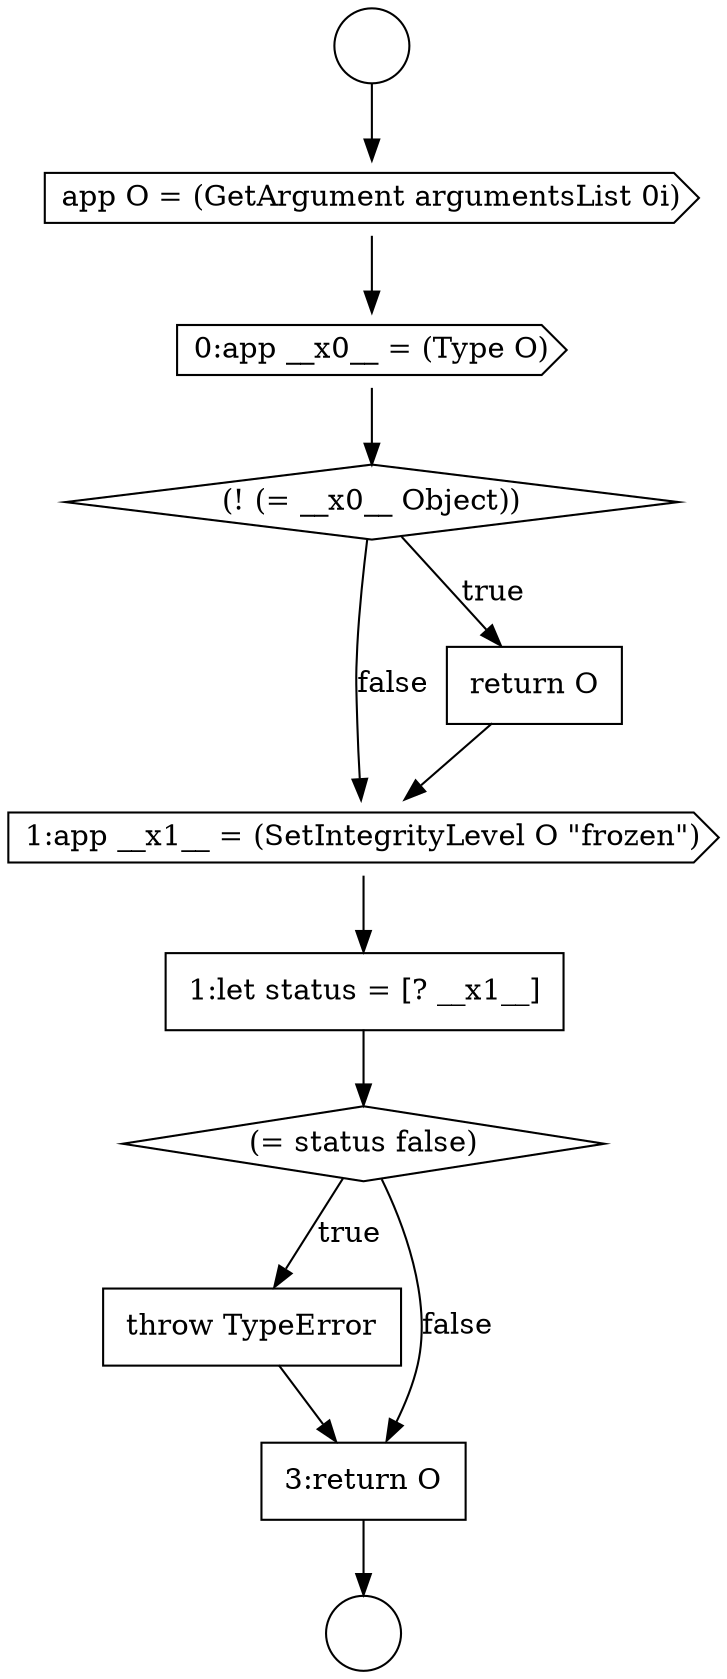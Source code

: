 digraph {
  node10351 [shape=diamond, label=<<font color="black">(! (= __x0__ Object))</font>> color="black" fillcolor="white" style=filled]
  node10356 [shape=none, margin=0, label=<<font color="black">
    <table border="0" cellborder="1" cellspacing="0" cellpadding="10">
      <tr><td align="left">throw TypeError</td></tr>
    </table>
  </font>> color="black" fillcolor="white" style=filled]
  node10350 [shape=cds, label=<<font color="black">0:app __x0__ = (Type O)</font>> color="black" fillcolor="white" style=filled]
  node10353 [shape=cds, label=<<font color="black">1:app __x1__ = (SetIntegrityLevel O &quot;frozen&quot;)</font>> color="black" fillcolor="white" style=filled]
  node10349 [shape=cds, label=<<font color="black">app O = (GetArgument argumentsList 0i)</font>> color="black" fillcolor="white" style=filled]
  node10348 [shape=circle label=" " color="black" fillcolor="white" style=filled]
  node10354 [shape=none, margin=0, label=<<font color="black">
    <table border="0" cellborder="1" cellspacing="0" cellpadding="10">
      <tr><td align="left">1:let status = [? __x1__]</td></tr>
    </table>
  </font>> color="black" fillcolor="white" style=filled]
  node10347 [shape=circle label=" " color="black" fillcolor="white" style=filled]
  node10352 [shape=none, margin=0, label=<<font color="black">
    <table border="0" cellborder="1" cellspacing="0" cellpadding="10">
      <tr><td align="left">return O</td></tr>
    </table>
  </font>> color="black" fillcolor="white" style=filled]
  node10357 [shape=none, margin=0, label=<<font color="black">
    <table border="0" cellborder="1" cellspacing="0" cellpadding="10">
      <tr><td align="left">3:return O</td></tr>
    </table>
  </font>> color="black" fillcolor="white" style=filled]
  node10355 [shape=diamond, label=<<font color="black">(= status false)</font>> color="black" fillcolor="white" style=filled]
  node10356 -> node10357 [ color="black"]
  node10354 -> node10355 [ color="black"]
  node10355 -> node10356 [label=<<font color="black">true</font>> color="black"]
  node10355 -> node10357 [label=<<font color="black">false</font>> color="black"]
  node10353 -> node10354 [ color="black"]
  node10347 -> node10349 [ color="black"]
  node10352 -> node10353 [ color="black"]
  node10350 -> node10351 [ color="black"]
  node10357 -> node10348 [ color="black"]
  node10349 -> node10350 [ color="black"]
  node10351 -> node10352 [label=<<font color="black">true</font>> color="black"]
  node10351 -> node10353 [label=<<font color="black">false</font>> color="black"]
}
